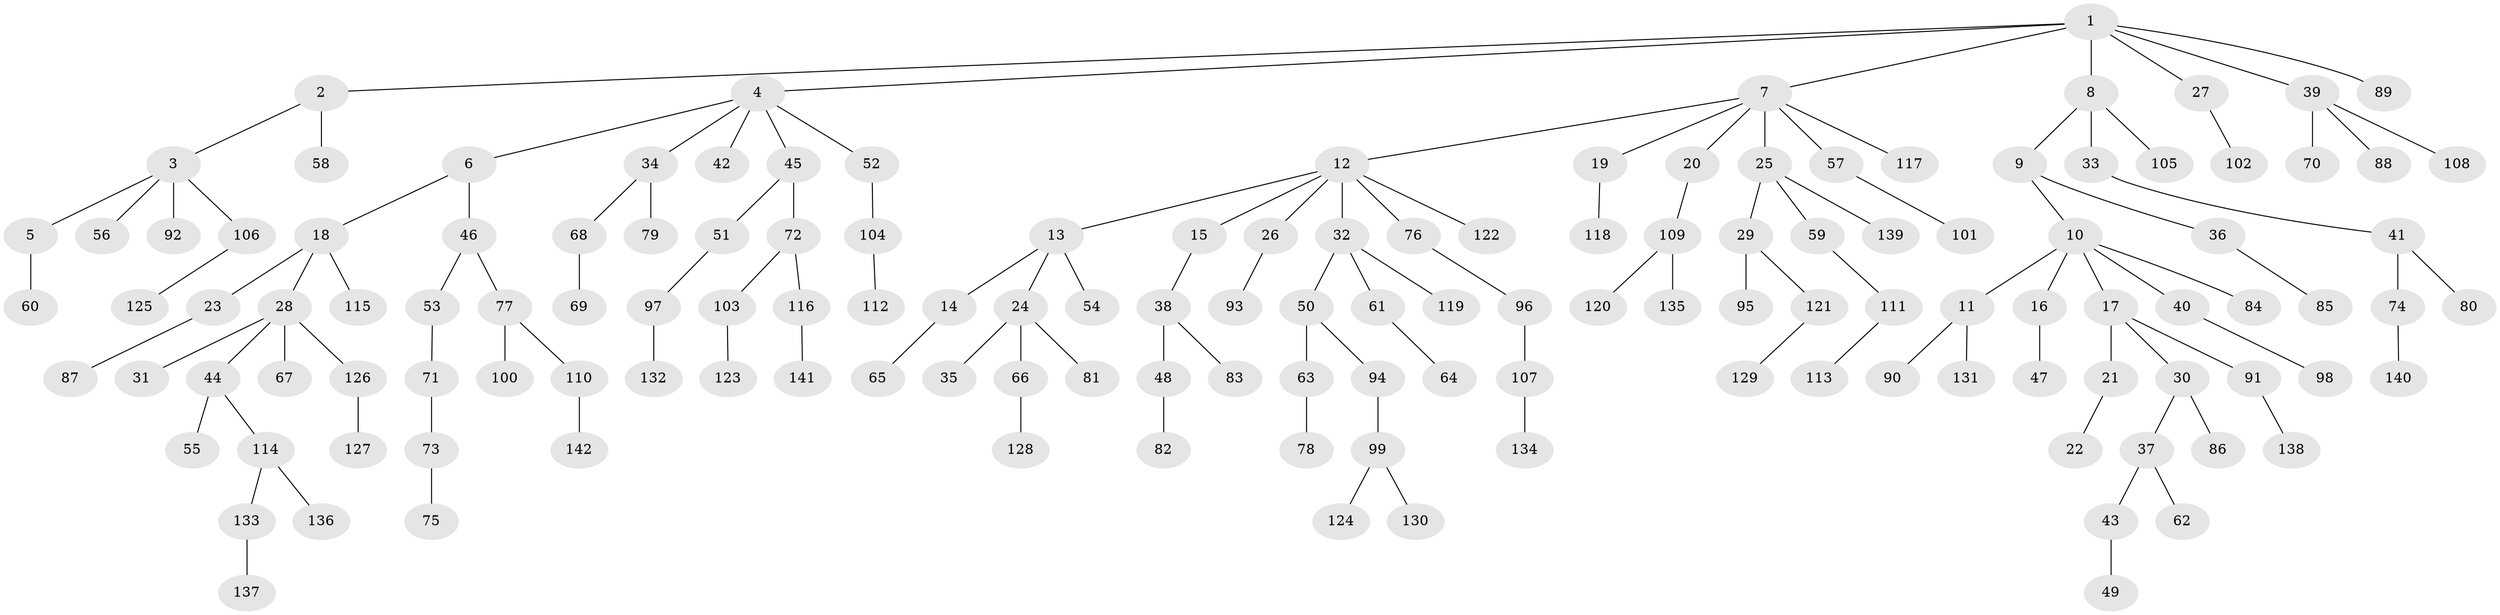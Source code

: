 // coarse degree distribution, {1: 0.7183098591549296, 2: 0.15492957746478872, 3: 0.014084507042253521, 10: 0.014084507042253521, 5: 0.028169014084507043, 26: 0.014084507042253521, 4: 0.04225352112676056, 6: 0.014084507042253521}
// Generated by graph-tools (version 1.1) at 2025/55/03/04/25 21:55:36]
// undirected, 142 vertices, 141 edges
graph export_dot {
graph [start="1"]
  node [color=gray90,style=filled];
  1;
  2;
  3;
  4;
  5;
  6;
  7;
  8;
  9;
  10;
  11;
  12;
  13;
  14;
  15;
  16;
  17;
  18;
  19;
  20;
  21;
  22;
  23;
  24;
  25;
  26;
  27;
  28;
  29;
  30;
  31;
  32;
  33;
  34;
  35;
  36;
  37;
  38;
  39;
  40;
  41;
  42;
  43;
  44;
  45;
  46;
  47;
  48;
  49;
  50;
  51;
  52;
  53;
  54;
  55;
  56;
  57;
  58;
  59;
  60;
  61;
  62;
  63;
  64;
  65;
  66;
  67;
  68;
  69;
  70;
  71;
  72;
  73;
  74;
  75;
  76;
  77;
  78;
  79;
  80;
  81;
  82;
  83;
  84;
  85;
  86;
  87;
  88;
  89;
  90;
  91;
  92;
  93;
  94;
  95;
  96;
  97;
  98;
  99;
  100;
  101;
  102;
  103;
  104;
  105;
  106;
  107;
  108;
  109;
  110;
  111;
  112;
  113;
  114;
  115;
  116;
  117;
  118;
  119;
  120;
  121;
  122;
  123;
  124;
  125;
  126;
  127;
  128;
  129;
  130;
  131;
  132;
  133;
  134;
  135;
  136;
  137;
  138;
  139;
  140;
  141;
  142;
  1 -- 2;
  1 -- 4;
  1 -- 7;
  1 -- 8;
  1 -- 27;
  1 -- 39;
  1 -- 89;
  2 -- 3;
  2 -- 58;
  3 -- 5;
  3 -- 56;
  3 -- 92;
  3 -- 106;
  4 -- 6;
  4 -- 34;
  4 -- 42;
  4 -- 45;
  4 -- 52;
  5 -- 60;
  6 -- 18;
  6 -- 46;
  7 -- 12;
  7 -- 19;
  7 -- 20;
  7 -- 25;
  7 -- 57;
  7 -- 117;
  8 -- 9;
  8 -- 33;
  8 -- 105;
  9 -- 10;
  9 -- 36;
  10 -- 11;
  10 -- 16;
  10 -- 17;
  10 -- 40;
  10 -- 84;
  11 -- 90;
  11 -- 131;
  12 -- 13;
  12 -- 15;
  12 -- 26;
  12 -- 32;
  12 -- 76;
  12 -- 122;
  13 -- 14;
  13 -- 24;
  13 -- 54;
  14 -- 65;
  15 -- 38;
  16 -- 47;
  17 -- 21;
  17 -- 30;
  17 -- 91;
  18 -- 23;
  18 -- 28;
  18 -- 115;
  19 -- 118;
  20 -- 109;
  21 -- 22;
  23 -- 87;
  24 -- 35;
  24 -- 66;
  24 -- 81;
  25 -- 29;
  25 -- 59;
  25 -- 139;
  26 -- 93;
  27 -- 102;
  28 -- 31;
  28 -- 44;
  28 -- 67;
  28 -- 126;
  29 -- 95;
  29 -- 121;
  30 -- 37;
  30 -- 86;
  32 -- 50;
  32 -- 61;
  32 -- 119;
  33 -- 41;
  34 -- 68;
  34 -- 79;
  36 -- 85;
  37 -- 43;
  37 -- 62;
  38 -- 48;
  38 -- 83;
  39 -- 70;
  39 -- 88;
  39 -- 108;
  40 -- 98;
  41 -- 74;
  41 -- 80;
  43 -- 49;
  44 -- 55;
  44 -- 114;
  45 -- 51;
  45 -- 72;
  46 -- 53;
  46 -- 77;
  48 -- 82;
  50 -- 63;
  50 -- 94;
  51 -- 97;
  52 -- 104;
  53 -- 71;
  57 -- 101;
  59 -- 111;
  61 -- 64;
  63 -- 78;
  66 -- 128;
  68 -- 69;
  71 -- 73;
  72 -- 103;
  72 -- 116;
  73 -- 75;
  74 -- 140;
  76 -- 96;
  77 -- 100;
  77 -- 110;
  91 -- 138;
  94 -- 99;
  96 -- 107;
  97 -- 132;
  99 -- 124;
  99 -- 130;
  103 -- 123;
  104 -- 112;
  106 -- 125;
  107 -- 134;
  109 -- 120;
  109 -- 135;
  110 -- 142;
  111 -- 113;
  114 -- 133;
  114 -- 136;
  116 -- 141;
  121 -- 129;
  126 -- 127;
  133 -- 137;
}
